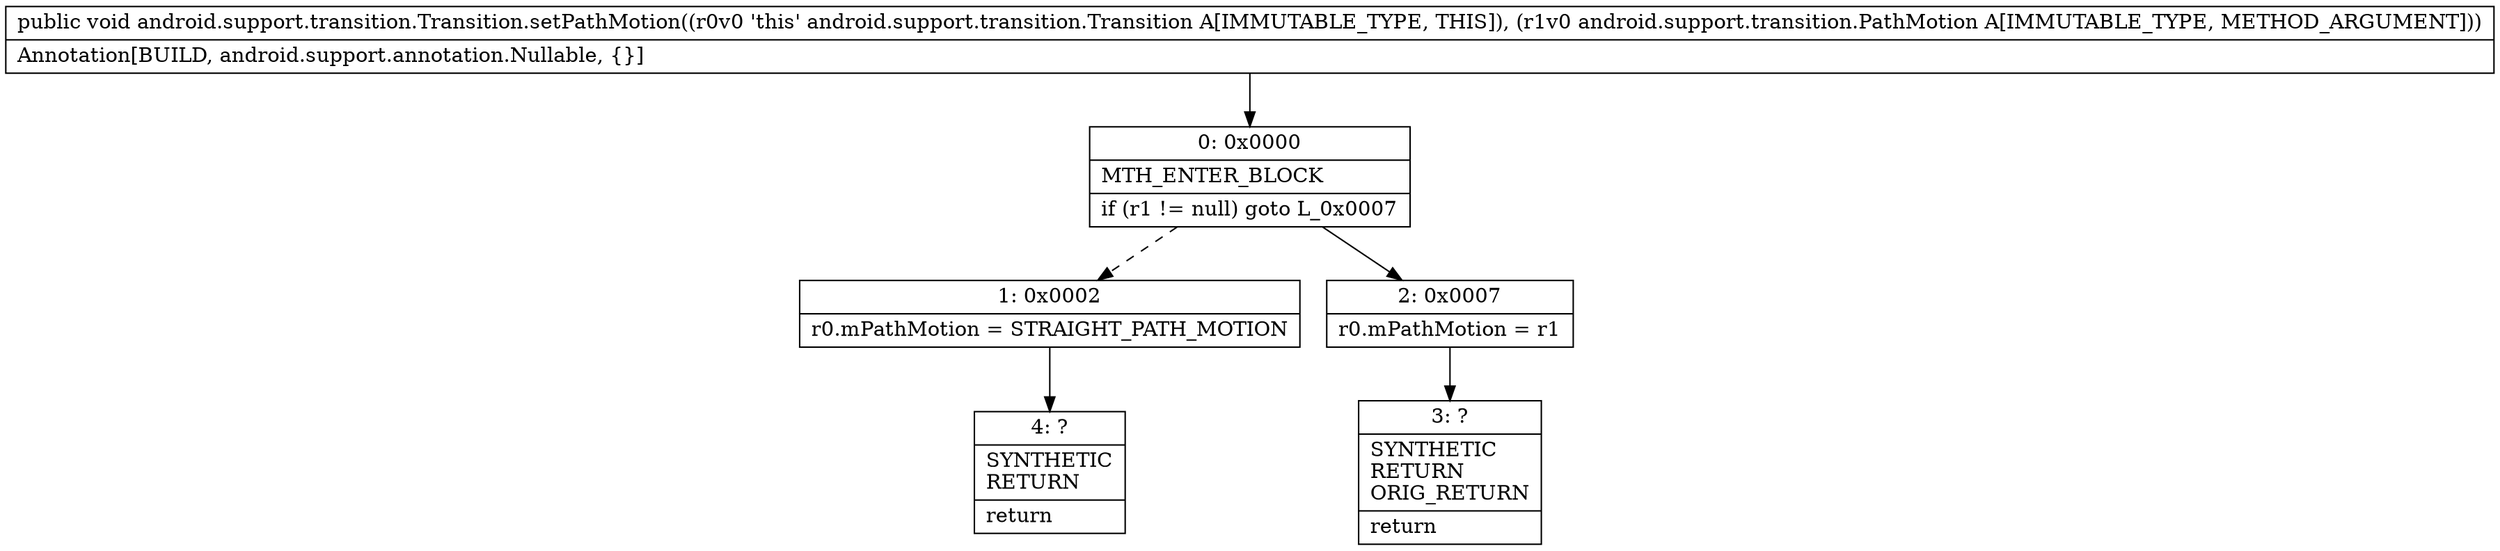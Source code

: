 digraph "CFG forandroid.support.transition.Transition.setPathMotion(Landroid\/support\/transition\/PathMotion;)V" {
Node_0 [shape=record,label="{0\:\ 0x0000|MTH_ENTER_BLOCK\l|if (r1 != null) goto L_0x0007\l}"];
Node_1 [shape=record,label="{1\:\ 0x0002|r0.mPathMotion = STRAIGHT_PATH_MOTION\l}"];
Node_2 [shape=record,label="{2\:\ 0x0007|r0.mPathMotion = r1\l}"];
Node_3 [shape=record,label="{3\:\ ?|SYNTHETIC\lRETURN\lORIG_RETURN\l|return\l}"];
Node_4 [shape=record,label="{4\:\ ?|SYNTHETIC\lRETURN\l|return\l}"];
MethodNode[shape=record,label="{public void android.support.transition.Transition.setPathMotion((r0v0 'this' android.support.transition.Transition A[IMMUTABLE_TYPE, THIS]), (r1v0 android.support.transition.PathMotion A[IMMUTABLE_TYPE, METHOD_ARGUMENT]))  | Annotation[BUILD, android.support.annotation.Nullable, \{\}]\l}"];
MethodNode -> Node_0;
Node_0 -> Node_1[style=dashed];
Node_0 -> Node_2;
Node_1 -> Node_4;
Node_2 -> Node_3;
}

